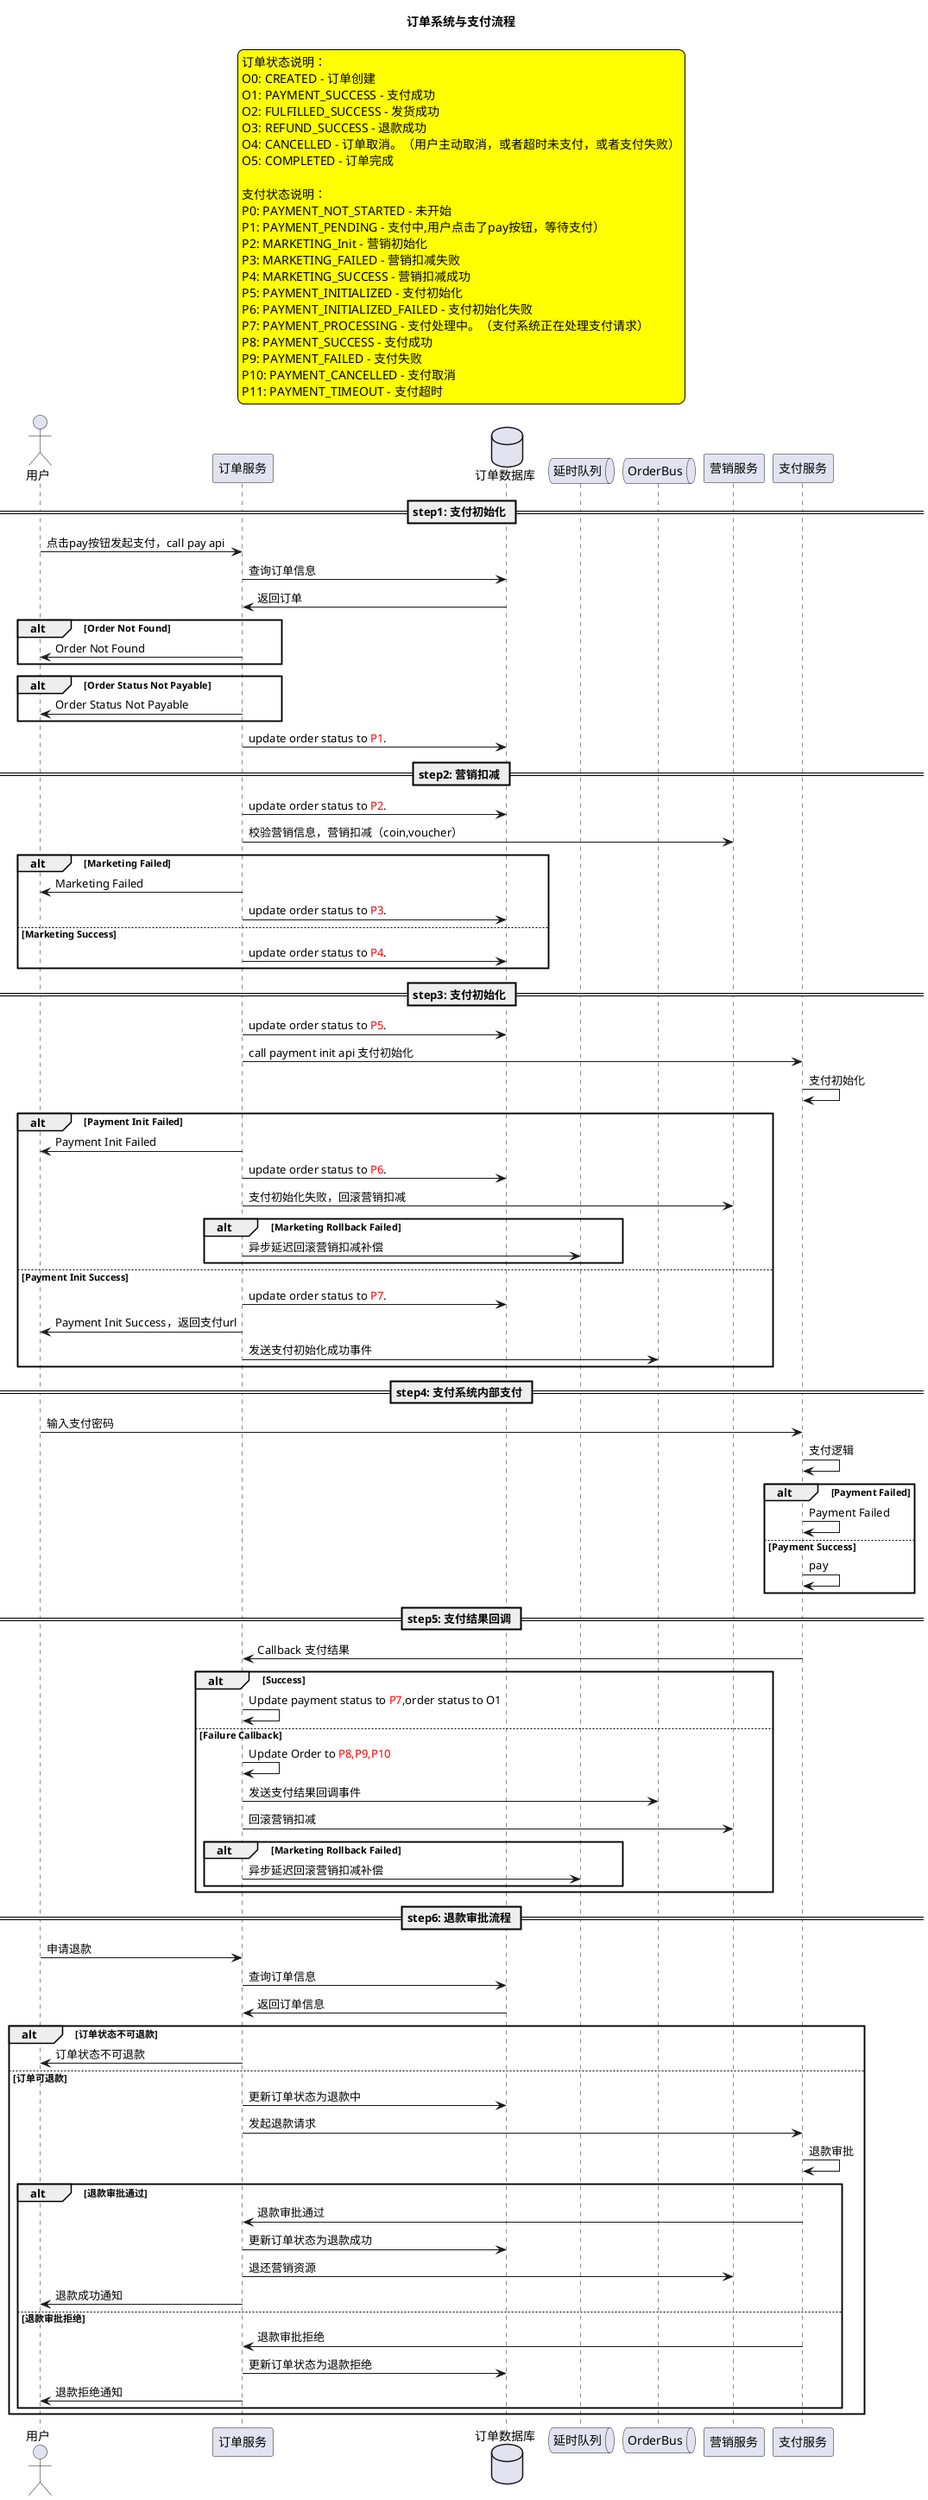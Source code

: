 @startuml

skinparam defaultFontName "Arial"
skinparam LegendBackgroundColor yellow
skinparam LegendBorderColor black
skinparam LegendTextColor black

title 订单系统与支付流程

legend top
订单状态说明：
O0: CREATED - 订单创建
O1: PAYMENT_SUCCESS - 支付成功
O2: FULFILLED_SUCCESS - 发货成功
O3: REFUND_SUCCESS - 退款成功
O4: CANCELLED - 订单取消。（用户主动取消，或者超时未支付，或者支付失败）
O5: COMPLETED - 订单完成

支付状态说明：
P0: PAYMENT_NOT_STARTED - 未开始
P1: PAYMENT_PENDING - 支付中,用户点击了pay按钮，等待支付）
P2: MARKETING_Init - 营销初始化
P3: MARKETING_FAILED - 营销扣减失败
P4: MARKETING_SUCCESS - 营销扣减成功
P5: PAYMENT_INITIALIZED - 支付初始化
P6: PAYMENT_INITIALIZED_FAILED - 支付初始化失败
P7: PAYMENT_PROCESSING - 支付处理中。（支付系统正在处理支付请求）
P8: PAYMENT_SUCCESS - 支付成功
P9: PAYMENT_FAILED - 支付失败
P10: PAYMENT_CANCELLED - 支付取消
P11: PAYMENT_TIMEOUT - 支付超时
end legend

actor "用户" as User
participant "订单服务" as OrderService
database "订单数据库" as OrderDB
queue "延时队列" as DelayQueue
queue "OrderBus" as OrderBus
participant "营销服务" as MarketingService
participant "支付服务" as PaymentService

== step1: 支付初始化 ==
User -> OrderService: 点击pay按钮发起支付，call pay api
OrderService -> OrderDB: 查询订单信息
OrderService <- OrderDB: 返回订单
alt Order Not Found
    OrderService -> User: Order Not Found
end

alt Order Status Not Payable
    OrderService -> User: Order Status Not Payable
end

OrderService -> OrderDB: update order status to <color:red>P1</color>.

== step2: 营销扣减 ==
OrderService -> OrderDB: update order status to <color:red>P2</color>.
OrderService -> MarketingService: 校验营销信息，营销扣减（coin,voucher）
alt Marketing Failed
    OrderService -> User: Marketing Failed
    OrderService -> OrderDB: update order status to <color:red>P3</color>.
else Marketing Success
    OrderService -> OrderDB: update order status to <color:red>P4</color>.
end

== step3: 支付初始化 ==
OrderService -> OrderDB: update order status to <color:red>P5</color>.
OrderService -> PaymentService: call payment init api 支付初始化
PaymentService -> PaymentService: 支付初始化
alt Payment Init Failed
    OrderService -> User: Payment Init Failed
    OrderService -> OrderDB: update order status to <color:red>P6</color>.
    OrderService -> MarketingService: 支付初始化失败，回滚营销扣减
    alt Marketing Rollback Failed
        OrderService -> DelayQueue: 异步延迟回滚营销扣减补偿
    end
else Payment Init Success
    OrderService -> OrderDB: update order status to <color:red>P7</color>.
    OrderService -> User: Payment Init Success，返回支付url
    OrderService -> OrderBus: 发送支付初始化成功事件
end

== step4: 支付系统内部支付 ==
User -> PaymentService: 输入支付密码
PaymentService -> PaymentService: 支付逻辑
alt Payment Failed
    PaymentService -> PaymentService: Payment Failed
else Payment Success
    PaymentService -> PaymentService: pay
end


== step5: 支付结果回调 ==
PaymentService -> OrderService: Callback 支付结果
alt Success
    OrderService -> OrderService: Update payment status to <color:red>P7</color>,order status to O1
else Failure Callback
    OrderService -> OrderService: Update Order to <color:red>P8,P9,P10</color>
    OrderService -> OrderBus: 发送支付结果回调事件
    OrderService -> MarketingService: 回滚营销扣减
    alt Marketing Rollback Failed
        OrderService -> DelayQueue: 异步延迟回滚营销扣减补偿
    end
end

== step6: 退款审批流程 ==
User -> OrderService: 申请退款
OrderService -> OrderDB: 查询订单信息
OrderService <- OrderDB: 返回订单信息
alt 订单状态不可退款
    OrderService -> User: 订单状态不可退款
else 订单可退款
    OrderService -> OrderDB: 更新订单状态为退款中
    OrderService -> PaymentService: 发起退款请求
    PaymentService -> PaymentService: 退款审批
    alt 退款审批通过
        PaymentService -> OrderService: 退款审批通过
        OrderService -> OrderDB: 更新订单状态为退款成功
        OrderService -> MarketingService: 退还营销资源
        OrderService -> User: 退款成功通知
    else 退款审批拒绝
        PaymentService -> OrderService: 退款审批拒绝
        OrderService -> OrderDB: 更新订单状态为退款拒绝
        OrderService -> User: 退款拒绝通知
    end
end
@enduml